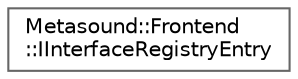 digraph "Graphical Class Hierarchy"
{
 // INTERACTIVE_SVG=YES
 // LATEX_PDF_SIZE
  bgcolor="transparent";
  edge [fontname=Helvetica,fontsize=10,labelfontname=Helvetica,labelfontsize=10];
  node [fontname=Helvetica,fontsize=10,shape=box,height=0.2,width=0.4];
  rankdir="LR";
  Node0 [id="Node000000",label="Metasound::Frontend\l::IInterfaceRegistryEntry",height=0.2,width=0.4,color="grey40", fillcolor="white", style="filled",URL="$d4/d8d/classMetasound_1_1Frontend_1_1IInterfaceRegistryEntry.html",tooltip=" "];
}

